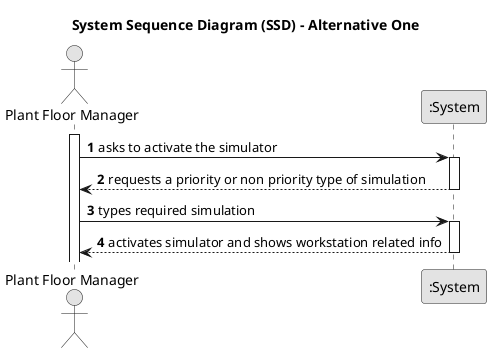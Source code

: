 @startuml
skinparam monochrome true
skinparam packageStyle rectangle
skinparam shadowing false

title System Sequence Diagram (SSD) - Alternative One

autonumber

actor "Plant Floor Manager" as PFM
participant ":System" as System

activate PFM

    PFM -> System : asks to activate the simulator
    activate System

        System --> PFM : requests a priority or non priority type of simulation
    deactivate System

    PFM -> System : types required simulation
    activate System

        System --> PFM : activates simulator and shows workstation related info
    deactivate System



@enduml